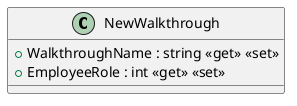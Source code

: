 @startuml
class NewWalkthrough {
    + WalkthroughName : string <<get>> <<set>>
    + EmployeeRole : int <<get>> <<set>>
}
@enduml
